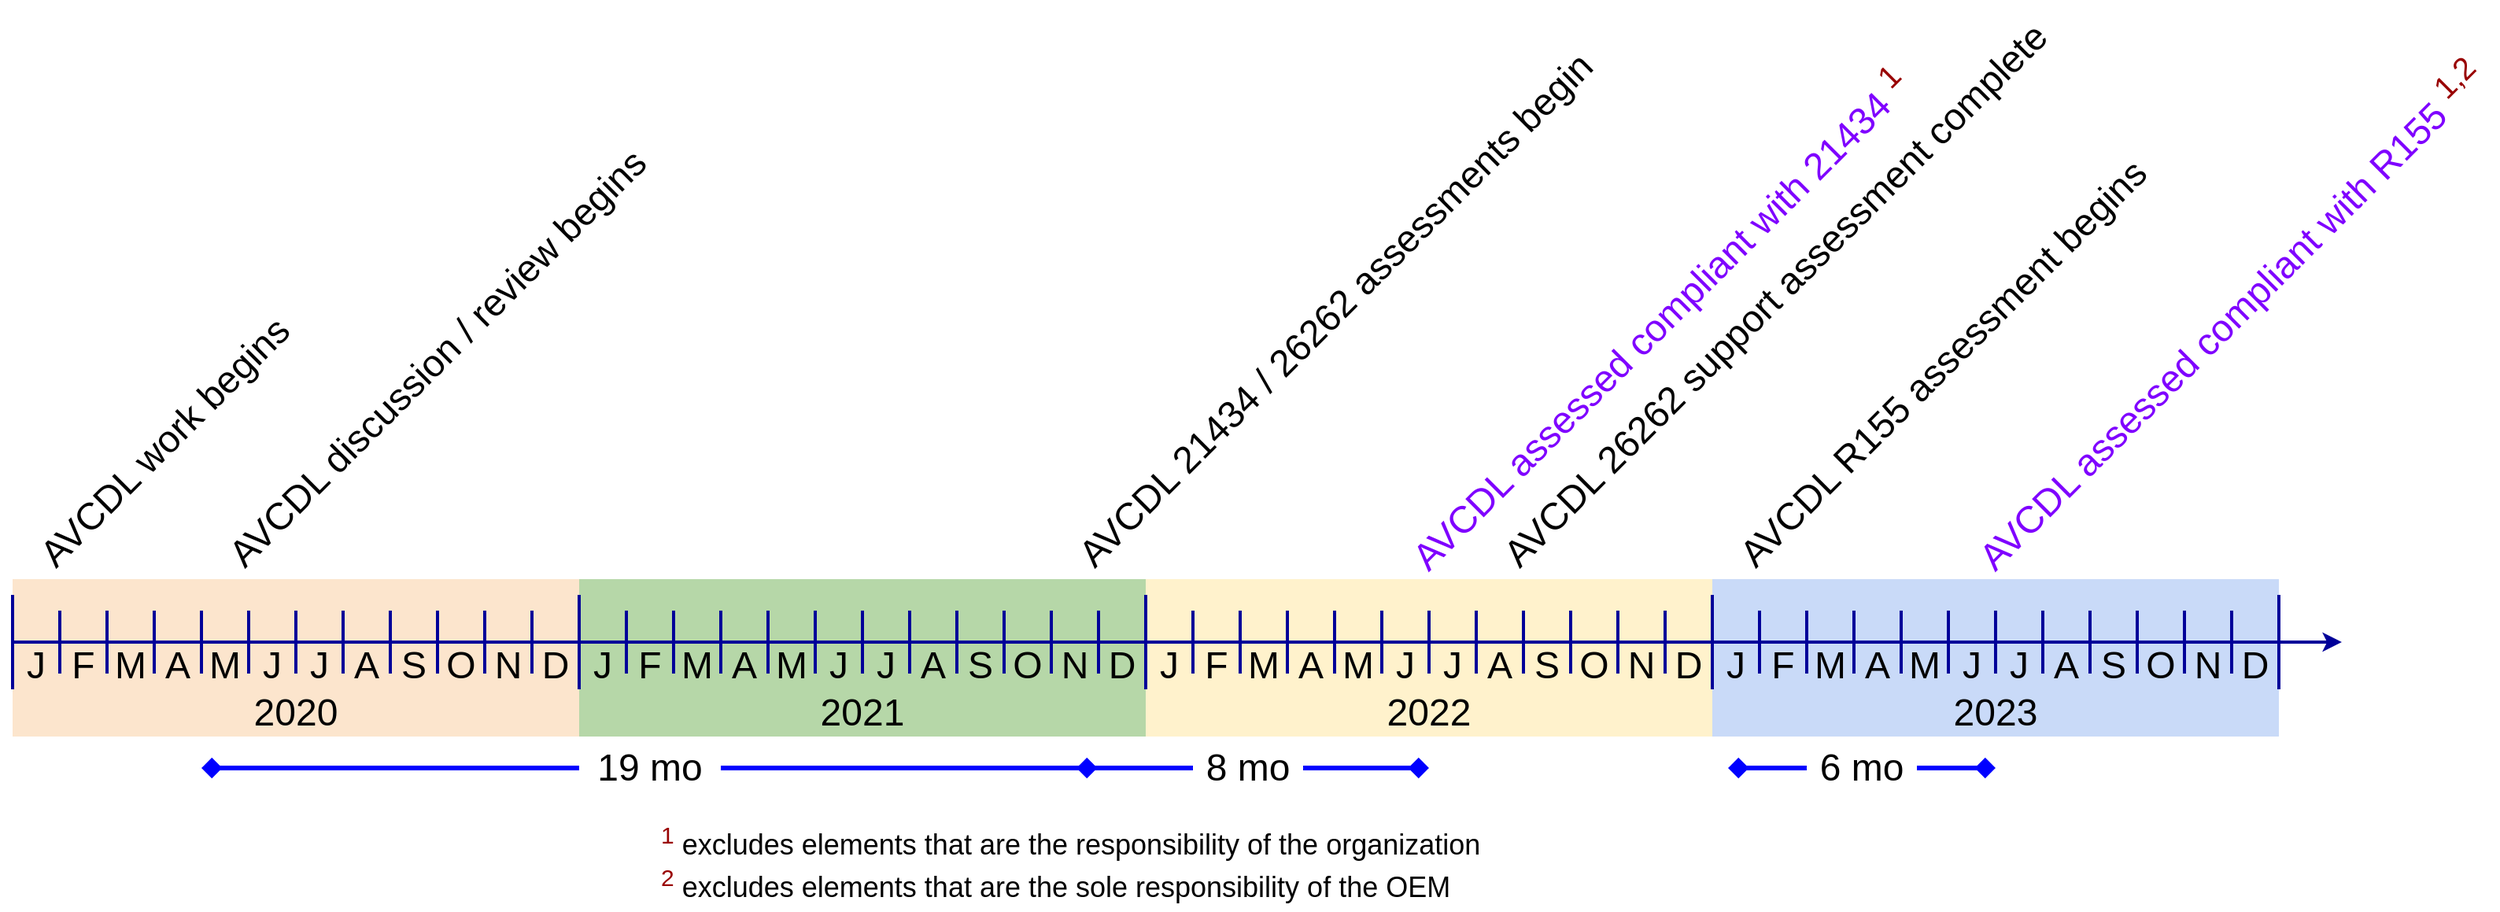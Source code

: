<mxfile version="21.2.8" type="device">
  <diagram name="Page-1" id="gusNZirbSwCRtQc3CByx">
    <mxGraphModel dx="1568" dy="981" grid="1" gridSize="10" guides="1" tooltips="1" connect="1" arrows="1" fold="1" page="0" pageScale="1" pageWidth="850" pageHeight="1100" math="0" shadow="0">
      <root>
        <mxCell id="0" />
        <mxCell id="aqVbvqTBp94p9ZoE7eEu-1" value="timeline" parent="0" />
        <mxCell id="aqVbvqTBp94p9ZoE7eEu-119" value="" style="rounded=0;whiteSpace=wrap;html=1;strokeColor=none;fillColor=#fce5cd;" parent="aqVbvqTBp94p9ZoE7eEu-1" vertex="1">
          <mxGeometry x="40" y="560" width="360" height="100" as="geometry" />
        </mxCell>
        <mxCell id="aqVbvqTBp94p9ZoE7eEu-120" value="" style="rounded=0;whiteSpace=wrap;html=1;strokeColor=none;fillColor=#b6d7a8;" parent="aqVbvqTBp94p9ZoE7eEu-1" vertex="1">
          <mxGeometry x="400" y="560" width="360" height="100" as="geometry" />
        </mxCell>
        <mxCell id="aqVbvqTBp94p9ZoE7eEu-121" value="" style="rounded=0;whiteSpace=wrap;html=1;strokeColor=none;fillColor=#C9DAF8;" parent="aqVbvqTBp94p9ZoE7eEu-1" vertex="1">
          <mxGeometry x="1120" y="560" width="360" height="100" as="geometry" />
        </mxCell>
        <mxCell id="aqVbvqTBp94p9ZoE7eEu-122" value="" style="rounded=0;whiteSpace=wrap;html=1;strokeColor=none;fillColor=#FFF2CC;" parent="aqVbvqTBp94p9ZoE7eEu-1" vertex="1">
          <mxGeometry x="760" y="560" width="360" height="100" as="geometry" />
        </mxCell>
        <mxCell id="aqVbvqTBp94p9ZoE7eEu-3" value="" style="endArrow=classic;html=1;rounded=0;strokeWidth=2;strokeColor=#000099;exitX=0;exitY=0;exitDx=0;exitDy=0;" parent="aqVbvqTBp94p9ZoE7eEu-1" source="aqVbvqTBp94p9ZoE7eEu-29" edge="1">
          <mxGeometry width="50" height="50" relative="1" as="geometry">
            <mxPoint y="600" as="sourcePoint" />
            <mxPoint x="1520" y="600" as="targetPoint" />
          </mxGeometry>
        </mxCell>
        <mxCell id="aqVbvqTBp94p9ZoE7eEu-4" value="" style="endArrow=none;html=1;rounded=0;strokeWidth=2;strokeColor=#000099;" parent="aqVbvqTBp94p9ZoE7eEu-1" edge="1">
          <mxGeometry width="50" height="50" relative="1" as="geometry">
            <mxPoint x="40" y="630" as="sourcePoint" />
            <mxPoint x="40" y="570" as="targetPoint" />
          </mxGeometry>
        </mxCell>
        <mxCell id="aqVbvqTBp94p9ZoE7eEu-5" value="" style="endArrow=none;html=1;rounded=0;strokeWidth=2;strokeColor=#000099;" parent="aqVbvqTBp94p9ZoE7eEu-1" edge="1">
          <mxGeometry width="50" height="50" relative="1" as="geometry">
            <mxPoint x="70" y="620" as="sourcePoint" />
            <mxPoint x="70" y="580" as="targetPoint" />
          </mxGeometry>
        </mxCell>
        <mxCell id="aqVbvqTBp94p9ZoE7eEu-8" value="" style="endArrow=none;html=1;rounded=0;strokeWidth=2;strokeColor=#000099;" parent="aqVbvqTBp94p9ZoE7eEu-1" edge="1">
          <mxGeometry width="50" height="50" relative="1" as="geometry">
            <mxPoint x="100" y="620" as="sourcePoint" />
            <mxPoint x="100" y="580" as="targetPoint" />
          </mxGeometry>
        </mxCell>
        <mxCell id="aqVbvqTBp94p9ZoE7eEu-9" value="" style="endArrow=none;html=1;rounded=0;strokeWidth=2;strokeColor=#000099;" parent="aqVbvqTBp94p9ZoE7eEu-1" edge="1">
          <mxGeometry width="50" height="50" relative="1" as="geometry">
            <mxPoint x="130" y="620" as="sourcePoint" />
            <mxPoint x="130" y="580" as="targetPoint" />
          </mxGeometry>
        </mxCell>
        <mxCell id="aqVbvqTBp94p9ZoE7eEu-10" value="" style="endArrow=none;html=1;rounded=0;strokeWidth=2;strokeColor=#000099;" parent="aqVbvqTBp94p9ZoE7eEu-1" edge="1">
          <mxGeometry width="50" height="50" relative="1" as="geometry">
            <mxPoint x="160" y="620" as="sourcePoint" />
            <mxPoint x="160" y="580" as="targetPoint" />
          </mxGeometry>
        </mxCell>
        <mxCell id="aqVbvqTBp94p9ZoE7eEu-19" value="" style="endArrow=none;html=1;rounded=0;strokeWidth=2;strokeColor=#000099;" parent="aqVbvqTBp94p9ZoE7eEu-1" edge="1">
          <mxGeometry width="50" height="50" relative="1" as="geometry">
            <mxPoint x="190" y="620" as="sourcePoint" />
            <mxPoint x="190" y="580" as="targetPoint" />
          </mxGeometry>
        </mxCell>
        <mxCell id="aqVbvqTBp94p9ZoE7eEu-20" value="" style="endArrow=none;html=1;rounded=0;strokeWidth=2;strokeColor=#000099;" parent="aqVbvqTBp94p9ZoE7eEu-1" edge="1">
          <mxGeometry width="50" height="50" relative="1" as="geometry">
            <mxPoint x="220" y="620" as="sourcePoint" />
            <mxPoint x="220" y="580" as="targetPoint" />
          </mxGeometry>
        </mxCell>
        <mxCell id="aqVbvqTBp94p9ZoE7eEu-21" value="" style="endArrow=none;html=1;rounded=0;strokeWidth=2;strokeColor=#000099;" parent="aqVbvqTBp94p9ZoE7eEu-1" edge="1">
          <mxGeometry width="50" height="50" relative="1" as="geometry">
            <mxPoint x="250" y="620" as="sourcePoint" />
            <mxPoint x="250" y="580" as="targetPoint" />
          </mxGeometry>
        </mxCell>
        <mxCell id="aqVbvqTBp94p9ZoE7eEu-22" value="" style="endArrow=none;html=1;rounded=0;strokeWidth=2;strokeColor=#000099;" parent="aqVbvqTBp94p9ZoE7eEu-1" edge="1">
          <mxGeometry width="50" height="50" relative="1" as="geometry">
            <mxPoint x="280" y="620" as="sourcePoint" />
            <mxPoint x="280" y="580" as="targetPoint" />
          </mxGeometry>
        </mxCell>
        <mxCell id="aqVbvqTBp94p9ZoE7eEu-23" value="" style="endArrow=none;html=1;rounded=0;strokeWidth=2;strokeColor=#000099;" parent="aqVbvqTBp94p9ZoE7eEu-1" edge="1">
          <mxGeometry width="50" height="50" relative="1" as="geometry">
            <mxPoint x="310" y="620" as="sourcePoint" />
            <mxPoint x="310" y="580" as="targetPoint" />
          </mxGeometry>
        </mxCell>
        <mxCell id="aqVbvqTBp94p9ZoE7eEu-24" value="" style="endArrow=none;html=1;rounded=0;strokeWidth=2;strokeColor=#000099;" parent="aqVbvqTBp94p9ZoE7eEu-1" edge="1">
          <mxGeometry width="50" height="50" relative="1" as="geometry">
            <mxPoint x="340" y="620" as="sourcePoint" />
            <mxPoint x="340" y="580" as="targetPoint" />
          </mxGeometry>
        </mxCell>
        <mxCell id="aqVbvqTBp94p9ZoE7eEu-25" value="" style="endArrow=none;html=1;rounded=0;strokeWidth=2;strokeColor=#000099;" parent="aqVbvqTBp94p9ZoE7eEu-1" edge="1">
          <mxGeometry width="50" height="50" relative="1" as="geometry">
            <mxPoint x="370" y="620" as="sourcePoint" />
            <mxPoint x="370" y="580" as="targetPoint" />
          </mxGeometry>
        </mxCell>
        <mxCell id="aqVbvqTBp94p9ZoE7eEu-29" value="&lt;font style=&quot;font-size: 24px;&quot;&gt;J&lt;/font&gt;" style="text;html=1;strokeColor=none;fillColor=none;align=center;verticalAlign=middle;whiteSpace=wrap;rounded=0;" parent="aqVbvqTBp94p9ZoE7eEu-1" vertex="1">
          <mxGeometry x="40" y="600" width="30" height="30" as="geometry" />
        </mxCell>
        <mxCell id="aqVbvqTBp94p9ZoE7eEu-30" value="&lt;font style=&quot;font-size: 24px;&quot;&gt;F&lt;/font&gt;" style="text;html=1;strokeColor=none;fillColor=none;align=center;verticalAlign=middle;whiteSpace=wrap;rounded=0;" parent="aqVbvqTBp94p9ZoE7eEu-1" vertex="1">
          <mxGeometry x="70" y="600" width="30" height="30" as="geometry" />
        </mxCell>
        <mxCell id="aqVbvqTBp94p9ZoE7eEu-31" value="&lt;font style=&quot;font-size: 24px;&quot;&gt;A&lt;/font&gt;" style="text;html=1;strokeColor=none;fillColor=none;align=center;verticalAlign=middle;whiteSpace=wrap;rounded=0;" parent="aqVbvqTBp94p9ZoE7eEu-1" vertex="1">
          <mxGeometry x="130" y="600" width="30" height="30" as="geometry" />
        </mxCell>
        <mxCell id="aqVbvqTBp94p9ZoE7eEu-32" value="&lt;font style=&quot;font-size: 24px;&quot;&gt;M&lt;/font&gt;" style="text;html=1;strokeColor=none;fillColor=none;align=center;verticalAlign=middle;whiteSpace=wrap;rounded=0;" parent="aqVbvqTBp94p9ZoE7eEu-1" vertex="1">
          <mxGeometry x="100" y="600" width="30" height="30" as="geometry" />
        </mxCell>
        <mxCell id="aqVbvqTBp94p9ZoE7eEu-33" value="&lt;font style=&quot;font-size: 24px;&quot;&gt;M&lt;/font&gt;" style="text;html=1;strokeColor=none;fillColor=none;align=center;verticalAlign=middle;whiteSpace=wrap;rounded=0;" parent="aqVbvqTBp94p9ZoE7eEu-1" vertex="1">
          <mxGeometry x="160" y="600" width="30" height="30" as="geometry" />
        </mxCell>
        <mxCell id="aqVbvqTBp94p9ZoE7eEu-34" value="&lt;font style=&quot;font-size: 24px;&quot;&gt;J&lt;/font&gt;" style="text;html=1;strokeColor=none;fillColor=none;align=center;verticalAlign=middle;whiteSpace=wrap;rounded=0;" parent="aqVbvqTBp94p9ZoE7eEu-1" vertex="1">
          <mxGeometry x="190" y="600" width="30" height="30" as="geometry" />
        </mxCell>
        <mxCell id="aqVbvqTBp94p9ZoE7eEu-35" value="&lt;font style=&quot;font-size: 24px;&quot;&gt;J&lt;/font&gt;" style="text;html=1;strokeColor=none;fillColor=none;align=center;verticalAlign=middle;whiteSpace=wrap;rounded=0;" parent="aqVbvqTBp94p9ZoE7eEu-1" vertex="1">
          <mxGeometry x="220" y="600" width="30" height="30" as="geometry" />
        </mxCell>
        <mxCell id="aqVbvqTBp94p9ZoE7eEu-36" value="&lt;font style=&quot;font-size: 24px;&quot;&gt;A&lt;/font&gt;" style="text;html=1;strokeColor=none;fillColor=none;align=center;verticalAlign=middle;whiteSpace=wrap;rounded=0;" parent="aqVbvqTBp94p9ZoE7eEu-1" vertex="1">
          <mxGeometry x="250" y="600" width="30" height="30" as="geometry" />
        </mxCell>
        <mxCell id="aqVbvqTBp94p9ZoE7eEu-37" value="&lt;font style=&quot;font-size: 24px;&quot;&gt;S&lt;/font&gt;" style="text;html=1;strokeColor=none;fillColor=none;align=center;verticalAlign=middle;whiteSpace=wrap;rounded=0;" parent="aqVbvqTBp94p9ZoE7eEu-1" vertex="1">
          <mxGeometry x="280" y="600" width="30" height="30" as="geometry" />
        </mxCell>
        <mxCell id="aqVbvqTBp94p9ZoE7eEu-38" value="&lt;font style=&quot;font-size: 24px;&quot;&gt;O&lt;/font&gt;" style="text;html=1;strokeColor=none;fillColor=none;align=center;verticalAlign=middle;whiteSpace=wrap;rounded=0;" parent="aqVbvqTBp94p9ZoE7eEu-1" vertex="1">
          <mxGeometry x="310" y="600" width="30" height="30" as="geometry" />
        </mxCell>
        <mxCell id="aqVbvqTBp94p9ZoE7eEu-39" value="&lt;font style=&quot;font-size: 24px;&quot;&gt;N&lt;/font&gt;" style="text;html=1;strokeColor=none;fillColor=none;align=center;verticalAlign=middle;whiteSpace=wrap;rounded=0;" parent="aqVbvqTBp94p9ZoE7eEu-1" vertex="1">
          <mxGeometry x="340" y="600" width="30" height="30" as="geometry" />
        </mxCell>
        <mxCell id="aqVbvqTBp94p9ZoE7eEu-40" value="&lt;font style=&quot;font-size: 24px;&quot;&gt;D&lt;/font&gt;" style="text;html=1;strokeColor=none;fillColor=none;align=center;verticalAlign=middle;whiteSpace=wrap;rounded=0;" parent="aqVbvqTBp94p9ZoE7eEu-1" vertex="1">
          <mxGeometry x="370" y="600" width="30" height="30" as="geometry" />
        </mxCell>
        <mxCell id="aqVbvqTBp94p9ZoE7eEu-41" value="" style="endArrow=none;html=1;rounded=0;strokeWidth=2;strokeColor=#000099;" parent="aqVbvqTBp94p9ZoE7eEu-1" edge="1">
          <mxGeometry width="50" height="50" relative="1" as="geometry">
            <mxPoint x="400" y="630" as="sourcePoint" />
            <mxPoint x="400" y="570" as="targetPoint" />
          </mxGeometry>
        </mxCell>
        <mxCell id="aqVbvqTBp94p9ZoE7eEu-42" value="" style="endArrow=none;html=1;rounded=0;strokeWidth=2;strokeColor=#000099;" parent="aqVbvqTBp94p9ZoE7eEu-1" edge="1">
          <mxGeometry width="50" height="50" relative="1" as="geometry">
            <mxPoint x="430" y="620" as="sourcePoint" />
            <mxPoint x="430" y="580" as="targetPoint" />
          </mxGeometry>
        </mxCell>
        <mxCell id="aqVbvqTBp94p9ZoE7eEu-43" value="" style="endArrow=none;html=1;rounded=0;strokeWidth=2;strokeColor=#000099;" parent="aqVbvqTBp94p9ZoE7eEu-1" edge="1">
          <mxGeometry width="50" height="50" relative="1" as="geometry">
            <mxPoint x="460" y="620" as="sourcePoint" />
            <mxPoint x="460" y="580" as="targetPoint" />
          </mxGeometry>
        </mxCell>
        <mxCell id="aqVbvqTBp94p9ZoE7eEu-44" value="" style="endArrow=none;html=1;rounded=0;strokeWidth=2;strokeColor=#000099;" parent="aqVbvqTBp94p9ZoE7eEu-1" edge="1">
          <mxGeometry width="50" height="50" relative="1" as="geometry">
            <mxPoint x="490" y="620" as="sourcePoint" />
            <mxPoint x="490" y="580" as="targetPoint" />
          </mxGeometry>
        </mxCell>
        <mxCell id="aqVbvqTBp94p9ZoE7eEu-45" value="" style="endArrow=none;html=1;rounded=0;strokeWidth=2;strokeColor=#000099;" parent="aqVbvqTBp94p9ZoE7eEu-1" edge="1">
          <mxGeometry width="50" height="50" relative="1" as="geometry">
            <mxPoint x="520" y="620" as="sourcePoint" />
            <mxPoint x="520" y="580" as="targetPoint" />
          </mxGeometry>
        </mxCell>
        <mxCell id="aqVbvqTBp94p9ZoE7eEu-46" value="" style="endArrow=none;html=1;rounded=0;strokeWidth=2;strokeColor=#000099;" parent="aqVbvqTBp94p9ZoE7eEu-1" edge="1">
          <mxGeometry width="50" height="50" relative="1" as="geometry">
            <mxPoint x="550" y="620" as="sourcePoint" />
            <mxPoint x="550" y="580" as="targetPoint" />
          </mxGeometry>
        </mxCell>
        <mxCell id="aqVbvqTBp94p9ZoE7eEu-47" value="" style="endArrow=none;html=1;rounded=0;strokeWidth=2;strokeColor=#000099;" parent="aqVbvqTBp94p9ZoE7eEu-1" edge="1">
          <mxGeometry width="50" height="50" relative="1" as="geometry">
            <mxPoint x="580" y="620" as="sourcePoint" />
            <mxPoint x="580" y="580" as="targetPoint" />
          </mxGeometry>
        </mxCell>
        <mxCell id="aqVbvqTBp94p9ZoE7eEu-48" value="" style="endArrow=none;html=1;rounded=0;strokeWidth=2;strokeColor=#000099;" parent="aqVbvqTBp94p9ZoE7eEu-1" edge="1">
          <mxGeometry width="50" height="50" relative="1" as="geometry">
            <mxPoint x="610" y="620" as="sourcePoint" />
            <mxPoint x="610" y="580" as="targetPoint" />
          </mxGeometry>
        </mxCell>
        <mxCell id="aqVbvqTBp94p9ZoE7eEu-49" value="" style="endArrow=none;html=1;rounded=0;strokeWidth=2;strokeColor=#000099;" parent="aqVbvqTBp94p9ZoE7eEu-1" edge="1">
          <mxGeometry width="50" height="50" relative="1" as="geometry">
            <mxPoint x="640" y="620" as="sourcePoint" />
            <mxPoint x="640" y="580" as="targetPoint" />
          </mxGeometry>
        </mxCell>
        <mxCell id="aqVbvqTBp94p9ZoE7eEu-50" value="" style="endArrow=none;html=1;rounded=0;strokeWidth=2;strokeColor=#000099;" parent="aqVbvqTBp94p9ZoE7eEu-1" edge="1">
          <mxGeometry width="50" height="50" relative="1" as="geometry">
            <mxPoint x="670" y="620" as="sourcePoint" />
            <mxPoint x="670" y="580" as="targetPoint" />
          </mxGeometry>
        </mxCell>
        <mxCell id="aqVbvqTBp94p9ZoE7eEu-51" value="" style="endArrow=none;html=1;rounded=0;strokeWidth=2;strokeColor=#000099;" parent="aqVbvqTBp94p9ZoE7eEu-1" edge="1">
          <mxGeometry width="50" height="50" relative="1" as="geometry">
            <mxPoint x="700" y="620" as="sourcePoint" />
            <mxPoint x="700" y="580" as="targetPoint" />
          </mxGeometry>
        </mxCell>
        <mxCell id="aqVbvqTBp94p9ZoE7eEu-52" value="" style="endArrow=none;html=1;rounded=0;strokeWidth=2;strokeColor=#000099;" parent="aqVbvqTBp94p9ZoE7eEu-1" edge="1">
          <mxGeometry width="50" height="50" relative="1" as="geometry">
            <mxPoint x="730" y="620" as="sourcePoint" />
            <mxPoint x="730" y="580" as="targetPoint" />
          </mxGeometry>
        </mxCell>
        <mxCell id="aqVbvqTBp94p9ZoE7eEu-53" value="&lt;font style=&quot;font-size: 24px;&quot;&gt;J&lt;/font&gt;" style="text;html=1;strokeColor=none;fillColor=none;align=center;verticalAlign=middle;whiteSpace=wrap;rounded=0;" parent="aqVbvqTBp94p9ZoE7eEu-1" vertex="1">
          <mxGeometry x="400" y="600" width="30" height="30" as="geometry" />
        </mxCell>
        <mxCell id="aqVbvqTBp94p9ZoE7eEu-54" value="&lt;font style=&quot;font-size: 24px;&quot;&gt;F&lt;/font&gt;" style="text;html=1;strokeColor=none;fillColor=none;align=center;verticalAlign=middle;whiteSpace=wrap;rounded=0;" parent="aqVbvqTBp94p9ZoE7eEu-1" vertex="1">
          <mxGeometry x="430" y="600" width="30" height="30" as="geometry" />
        </mxCell>
        <mxCell id="aqVbvqTBp94p9ZoE7eEu-55" value="&lt;font style=&quot;font-size: 24px;&quot;&gt;A&lt;/font&gt;" style="text;html=1;strokeColor=none;fillColor=none;align=center;verticalAlign=middle;whiteSpace=wrap;rounded=0;" parent="aqVbvqTBp94p9ZoE7eEu-1" vertex="1">
          <mxGeometry x="490" y="600" width="30" height="30" as="geometry" />
        </mxCell>
        <mxCell id="aqVbvqTBp94p9ZoE7eEu-56" value="&lt;font style=&quot;font-size: 24px;&quot;&gt;M&lt;/font&gt;" style="text;html=1;strokeColor=none;fillColor=none;align=center;verticalAlign=middle;whiteSpace=wrap;rounded=0;" parent="aqVbvqTBp94p9ZoE7eEu-1" vertex="1">
          <mxGeometry x="460" y="600" width="30" height="30" as="geometry" />
        </mxCell>
        <mxCell id="aqVbvqTBp94p9ZoE7eEu-57" value="&lt;font style=&quot;font-size: 24px;&quot;&gt;M&lt;/font&gt;" style="text;html=1;strokeColor=none;fillColor=none;align=center;verticalAlign=middle;whiteSpace=wrap;rounded=0;" parent="aqVbvqTBp94p9ZoE7eEu-1" vertex="1">
          <mxGeometry x="520" y="600" width="30" height="30" as="geometry" />
        </mxCell>
        <mxCell id="aqVbvqTBp94p9ZoE7eEu-58" value="&lt;font style=&quot;font-size: 24px;&quot;&gt;J&lt;/font&gt;" style="text;html=1;strokeColor=none;fillColor=none;align=center;verticalAlign=middle;whiteSpace=wrap;rounded=0;" parent="aqVbvqTBp94p9ZoE7eEu-1" vertex="1">
          <mxGeometry x="550" y="600" width="30" height="30" as="geometry" />
        </mxCell>
        <mxCell id="aqVbvqTBp94p9ZoE7eEu-59" value="&lt;font style=&quot;font-size: 24px;&quot;&gt;J&lt;/font&gt;" style="text;html=1;strokeColor=none;fillColor=none;align=center;verticalAlign=middle;whiteSpace=wrap;rounded=0;" parent="aqVbvqTBp94p9ZoE7eEu-1" vertex="1">
          <mxGeometry x="580" y="600" width="30" height="30" as="geometry" />
        </mxCell>
        <mxCell id="aqVbvqTBp94p9ZoE7eEu-60" value="&lt;font style=&quot;font-size: 24px;&quot;&gt;A&lt;/font&gt;" style="text;html=1;strokeColor=none;fillColor=none;align=center;verticalAlign=middle;whiteSpace=wrap;rounded=0;" parent="aqVbvqTBp94p9ZoE7eEu-1" vertex="1">
          <mxGeometry x="610" y="600" width="30" height="30" as="geometry" />
        </mxCell>
        <mxCell id="aqVbvqTBp94p9ZoE7eEu-61" value="&lt;font style=&quot;font-size: 24px;&quot;&gt;S&lt;/font&gt;" style="text;html=1;strokeColor=none;fillColor=none;align=center;verticalAlign=middle;whiteSpace=wrap;rounded=0;" parent="aqVbvqTBp94p9ZoE7eEu-1" vertex="1">
          <mxGeometry x="640" y="600" width="30" height="30" as="geometry" />
        </mxCell>
        <mxCell id="aqVbvqTBp94p9ZoE7eEu-62" value="&lt;font style=&quot;font-size: 24px;&quot;&gt;O&lt;/font&gt;" style="text;html=1;strokeColor=none;fillColor=none;align=center;verticalAlign=middle;whiteSpace=wrap;rounded=0;" parent="aqVbvqTBp94p9ZoE7eEu-1" vertex="1">
          <mxGeometry x="670" y="600" width="30" height="30" as="geometry" />
        </mxCell>
        <mxCell id="aqVbvqTBp94p9ZoE7eEu-63" value="&lt;font style=&quot;font-size: 24px;&quot;&gt;N&lt;/font&gt;" style="text;html=1;strokeColor=none;fillColor=none;align=center;verticalAlign=middle;whiteSpace=wrap;rounded=0;" parent="aqVbvqTBp94p9ZoE7eEu-1" vertex="1">
          <mxGeometry x="700" y="600" width="30" height="30" as="geometry" />
        </mxCell>
        <mxCell id="aqVbvqTBp94p9ZoE7eEu-64" value="&lt;font style=&quot;font-size: 24px;&quot;&gt;D&lt;/font&gt;" style="text;html=1;strokeColor=none;fillColor=none;align=center;verticalAlign=middle;whiteSpace=wrap;rounded=0;" parent="aqVbvqTBp94p9ZoE7eEu-1" vertex="1">
          <mxGeometry x="730" y="600" width="30" height="30" as="geometry" />
        </mxCell>
        <mxCell id="aqVbvqTBp94p9ZoE7eEu-65" value="" style="endArrow=none;html=1;rounded=0;strokeWidth=2;strokeColor=#000099;" parent="aqVbvqTBp94p9ZoE7eEu-1" edge="1">
          <mxGeometry width="50" height="50" relative="1" as="geometry">
            <mxPoint x="760" y="630" as="sourcePoint" />
            <mxPoint x="760" y="570" as="targetPoint" />
          </mxGeometry>
        </mxCell>
        <mxCell id="aqVbvqTBp94p9ZoE7eEu-66" value="" style="endArrow=none;html=1;rounded=0;strokeWidth=2;strokeColor=#000099;" parent="aqVbvqTBp94p9ZoE7eEu-1" edge="1">
          <mxGeometry width="50" height="50" relative="1" as="geometry">
            <mxPoint x="790" y="620" as="sourcePoint" />
            <mxPoint x="790" y="580" as="targetPoint" />
          </mxGeometry>
        </mxCell>
        <mxCell id="aqVbvqTBp94p9ZoE7eEu-67" value="" style="endArrow=none;html=1;rounded=0;strokeWidth=2;strokeColor=#000099;" parent="aqVbvqTBp94p9ZoE7eEu-1" edge="1">
          <mxGeometry width="50" height="50" relative="1" as="geometry">
            <mxPoint x="820" y="620" as="sourcePoint" />
            <mxPoint x="820" y="580" as="targetPoint" />
          </mxGeometry>
        </mxCell>
        <mxCell id="aqVbvqTBp94p9ZoE7eEu-68" value="" style="endArrow=none;html=1;rounded=0;strokeWidth=2;strokeColor=#000099;" parent="aqVbvqTBp94p9ZoE7eEu-1" edge="1">
          <mxGeometry width="50" height="50" relative="1" as="geometry">
            <mxPoint x="850" y="620" as="sourcePoint" />
            <mxPoint x="850" y="580" as="targetPoint" />
          </mxGeometry>
        </mxCell>
        <mxCell id="aqVbvqTBp94p9ZoE7eEu-69" value="" style="endArrow=none;html=1;rounded=0;strokeWidth=2;strokeColor=#000099;" parent="aqVbvqTBp94p9ZoE7eEu-1" edge="1">
          <mxGeometry width="50" height="50" relative="1" as="geometry">
            <mxPoint x="880" y="620" as="sourcePoint" />
            <mxPoint x="880" y="580" as="targetPoint" />
          </mxGeometry>
        </mxCell>
        <mxCell id="aqVbvqTBp94p9ZoE7eEu-70" value="" style="endArrow=none;html=1;rounded=0;strokeWidth=2;strokeColor=#000099;" parent="aqVbvqTBp94p9ZoE7eEu-1" edge="1">
          <mxGeometry width="50" height="50" relative="1" as="geometry">
            <mxPoint x="910" y="620" as="sourcePoint" />
            <mxPoint x="910" y="580" as="targetPoint" />
          </mxGeometry>
        </mxCell>
        <mxCell id="aqVbvqTBp94p9ZoE7eEu-71" value="" style="endArrow=none;html=1;rounded=0;strokeWidth=2;strokeColor=#000099;" parent="aqVbvqTBp94p9ZoE7eEu-1" edge="1">
          <mxGeometry width="50" height="50" relative="1" as="geometry">
            <mxPoint x="940" y="620" as="sourcePoint" />
            <mxPoint x="940" y="580" as="targetPoint" />
          </mxGeometry>
        </mxCell>
        <mxCell id="aqVbvqTBp94p9ZoE7eEu-72" value="" style="endArrow=none;html=1;rounded=0;strokeWidth=2;strokeColor=#000099;" parent="aqVbvqTBp94p9ZoE7eEu-1" edge="1">
          <mxGeometry width="50" height="50" relative="1" as="geometry">
            <mxPoint x="970" y="620" as="sourcePoint" />
            <mxPoint x="970" y="580" as="targetPoint" />
          </mxGeometry>
        </mxCell>
        <mxCell id="aqVbvqTBp94p9ZoE7eEu-73" value="" style="endArrow=none;html=1;rounded=0;strokeWidth=2;strokeColor=#000099;" parent="aqVbvqTBp94p9ZoE7eEu-1" edge="1">
          <mxGeometry width="50" height="50" relative="1" as="geometry">
            <mxPoint x="1000" y="620" as="sourcePoint" />
            <mxPoint x="1000" y="580" as="targetPoint" />
          </mxGeometry>
        </mxCell>
        <mxCell id="aqVbvqTBp94p9ZoE7eEu-74" value="" style="endArrow=none;html=1;rounded=0;strokeWidth=2;strokeColor=#000099;" parent="aqVbvqTBp94p9ZoE7eEu-1" edge="1">
          <mxGeometry width="50" height="50" relative="1" as="geometry">
            <mxPoint x="1030" y="620" as="sourcePoint" />
            <mxPoint x="1030" y="580" as="targetPoint" />
          </mxGeometry>
        </mxCell>
        <mxCell id="aqVbvqTBp94p9ZoE7eEu-75" value="" style="endArrow=none;html=1;rounded=0;strokeWidth=2;strokeColor=#000099;" parent="aqVbvqTBp94p9ZoE7eEu-1" edge="1">
          <mxGeometry width="50" height="50" relative="1" as="geometry">
            <mxPoint x="1060" y="620" as="sourcePoint" />
            <mxPoint x="1060" y="580" as="targetPoint" />
          </mxGeometry>
        </mxCell>
        <mxCell id="aqVbvqTBp94p9ZoE7eEu-76" value="" style="endArrow=none;html=1;rounded=0;strokeWidth=2;strokeColor=#000099;" parent="aqVbvqTBp94p9ZoE7eEu-1" edge="1">
          <mxGeometry width="50" height="50" relative="1" as="geometry">
            <mxPoint x="1090" y="620" as="sourcePoint" />
            <mxPoint x="1090" y="580" as="targetPoint" />
          </mxGeometry>
        </mxCell>
        <mxCell id="aqVbvqTBp94p9ZoE7eEu-77" value="&lt;font style=&quot;font-size: 24px;&quot;&gt;J&lt;/font&gt;" style="text;html=1;strokeColor=none;fillColor=none;align=center;verticalAlign=middle;whiteSpace=wrap;rounded=0;" parent="aqVbvqTBp94p9ZoE7eEu-1" vertex="1">
          <mxGeometry x="760" y="600" width="30" height="30" as="geometry" />
        </mxCell>
        <mxCell id="aqVbvqTBp94p9ZoE7eEu-78" value="&lt;font style=&quot;font-size: 24px;&quot;&gt;F&lt;/font&gt;" style="text;html=1;strokeColor=none;fillColor=none;align=center;verticalAlign=middle;whiteSpace=wrap;rounded=0;" parent="aqVbvqTBp94p9ZoE7eEu-1" vertex="1">
          <mxGeometry x="790" y="600" width="30" height="30" as="geometry" />
        </mxCell>
        <mxCell id="aqVbvqTBp94p9ZoE7eEu-79" value="&lt;font style=&quot;font-size: 24px;&quot;&gt;A&lt;/font&gt;" style="text;html=1;strokeColor=none;fillColor=none;align=center;verticalAlign=middle;whiteSpace=wrap;rounded=0;" parent="aqVbvqTBp94p9ZoE7eEu-1" vertex="1">
          <mxGeometry x="850" y="600" width="30" height="30" as="geometry" />
        </mxCell>
        <mxCell id="aqVbvqTBp94p9ZoE7eEu-80" value="&lt;font style=&quot;font-size: 24px;&quot;&gt;M&lt;/font&gt;" style="text;html=1;strokeColor=none;fillColor=none;align=center;verticalAlign=middle;whiteSpace=wrap;rounded=0;" parent="aqVbvqTBp94p9ZoE7eEu-1" vertex="1">
          <mxGeometry x="820" y="600" width="30" height="30" as="geometry" />
        </mxCell>
        <mxCell id="aqVbvqTBp94p9ZoE7eEu-81" value="&lt;font style=&quot;font-size: 24px;&quot;&gt;M&lt;/font&gt;" style="text;html=1;strokeColor=none;fillColor=none;align=center;verticalAlign=middle;whiteSpace=wrap;rounded=0;" parent="aqVbvqTBp94p9ZoE7eEu-1" vertex="1">
          <mxGeometry x="880" y="600" width="30" height="30" as="geometry" />
        </mxCell>
        <mxCell id="aqVbvqTBp94p9ZoE7eEu-82" value="&lt;font style=&quot;font-size: 24px;&quot;&gt;J&lt;/font&gt;" style="text;html=1;strokeColor=none;fillColor=none;align=center;verticalAlign=middle;whiteSpace=wrap;rounded=0;" parent="aqVbvqTBp94p9ZoE7eEu-1" vertex="1">
          <mxGeometry x="910" y="600" width="30" height="30" as="geometry" />
        </mxCell>
        <mxCell id="aqVbvqTBp94p9ZoE7eEu-83" value="&lt;font style=&quot;font-size: 24px;&quot;&gt;J&lt;/font&gt;" style="text;html=1;strokeColor=none;fillColor=none;align=center;verticalAlign=middle;whiteSpace=wrap;rounded=0;" parent="aqVbvqTBp94p9ZoE7eEu-1" vertex="1">
          <mxGeometry x="940" y="600" width="30" height="30" as="geometry" />
        </mxCell>
        <mxCell id="aqVbvqTBp94p9ZoE7eEu-84" value="&lt;font style=&quot;font-size: 24px;&quot;&gt;A&lt;/font&gt;" style="text;html=1;strokeColor=none;fillColor=none;align=center;verticalAlign=middle;whiteSpace=wrap;rounded=0;" parent="aqVbvqTBp94p9ZoE7eEu-1" vertex="1">
          <mxGeometry x="970" y="600" width="30" height="30" as="geometry" />
        </mxCell>
        <mxCell id="aqVbvqTBp94p9ZoE7eEu-85" value="&lt;font style=&quot;font-size: 24px;&quot;&gt;S&lt;/font&gt;" style="text;html=1;strokeColor=none;fillColor=none;align=center;verticalAlign=middle;whiteSpace=wrap;rounded=0;" parent="aqVbvqTBp94p9ZoE7eEu-1" vertex="1">
          <mxGeometry x="1000" y="600" width="30" height="30" as="geometry" />
        </mxCell>
        <mxCell id="aqVbvqTBp94p9ZoE7eEu-86" value="&lt;font style=&quot;font-size: 24px;&quot;&gt;O&lt;/font&gt;" style="text;html=1;strokeColor=none;fillColor=none;align=center;verticalAlign=middle;whiteSpace=wrap;rounded=0;" parent="aqVbvqTBp94p9ZoE7eEu-1" vertex="1">
          <mxGeometry x="1030" y="600" width="30" height="30" as="geometry" />
        </mxCell>
        <mxCell id="aqVbvqTBp94p9ZoE7eEu-87" value="&lt;font style=&quot;font-size: 24px;&quot;&gt;N&lt;/font&gt;" style="text;html=1;strokeColor=none;fillColor=none;align=center;verticalAlign=middle;whiteSpace=wrap;rounded=0;" parent="aqVbvqTBp94p9ZoE7eEu-1" vertex="1">
          <mxGeometry x="1060" y="600" width="30" height="30" as="geometry" />
        </mxCell>
        <mxCell id="aqVbvqTBp94p9ZoE7eEu-88" value="&lt;font style=&quot;font-size: 24px;&quot;&gt;D&lt;/font&gt;" style="text;html=1;strokeColor=none;fillColor=none;align=center;verticalAlign=middle;whiteSpace=wrap;rounded=0;" parent="aqVbvqTBp94p9ZoE7eEu-1" vertex="1">
          <mxGeometry x="1090" y="600" width="30" height="30" as="geometry" />
        </mxCell>
        <mxCell id="aqVbvqTBp94p9ZoE7eEu-89" value="" style="endArrow=none;html=1;rounded=0;strokeWidth=2;strokeColor=#000099;" parent="aqVbvqTBp94p9ZoE7eEu-1" edge="1">
          <mxGeometry width="50" height="50" relative="1" as="geometry">
            <mxPoint x="1120" y="630" as="sourcePoint" />
            <mxPoint x="1120" y="570" as="targetPoint" />
          </mxGeometry>
        </mxCell>
        <mxCell id="aqVbvqTBp94p9ZoE7eEu-90" value="" style="endArrow=none;html=1;rounded=0;strokeWidth=2;strokeColor=#000099;" parent="aqVbvqTBp94p9ZoE7eEu-1" edge="1">
          <mxGeometry width="50" height="50" relative="1" as="geometry">
            <mxPoint x="1150" y="620" as="sourcePoint" />
            <mxPoint x="1150" y="580" as="targetPoint" />
          </mxGeometry>
        </mxCell>
        <mxCell id="aqVbvqTBp94p9ZoE7eEu-91" value="" style="endArrow=none;html=1;rounded=0;strokeWidth=2;strokeColor=#000099;" parent="aqVbvqTBp94p9ZoE7eEu-1" edge="1">
          <mxGeometry width="50" height="50" relative="1" as="geometry">
            <mxPoint x="1180" y="620" as="sourcePoint" />
            <mxPoint x="1180" y="580" as="targetPoint" />
          </mxGeometry>
        </mxCell>
        <mxCell id="aqVbvqTBp94p9ZoE7eEu-92" value="" style="endArrow=none;html=1;rounded=0;strokeWidth=2;strokeColor=#000099;" parent="aqVbvqTBp94p9ZoE7eEu-1" edge="1">
          <mxGeometry width="50" height="50" relative="1" as="geometry">
            <mxPoint x="1210" y="620" as="sourcePoint" />
            <mxPoint x="1210" y="580" as="targetPoint" />
          </mxGeometry>
        </mxCell>
        <mxCell id="aqVbvqTBp94p9ZoE7eEu-93" value="" style="endArrow=none;html=1;rounded=0;strokeWidth=2;strokeColor=#000099;" parent="aqVbvqTBp94p9ZoE7eEu-1" edge="1">
          <mxGeometry width="50" height="50" relative="1" as="geometry">
            <mxPoint x="1240" y="620" as="sourcePoint" />
            <mxPoint x="1240" y="580" as="targetPoint" />
          </mxGeometry>
        </mxCell>
        <mxCell id="aqVbvqTBp94p9ZoE7eEu-94" value="" style="endArrow=none;html=1;rounded=0;strokeWidth=2;strokeColor=#000099;" parent="aqVbvqTBp94p9ZoE7eEu-1" edge="1">
          <mxGeometry width="50" height="50" relative="1" as="geometry">
            <mxPoint x="1270" y="620" as="sourcePoint" />
            <mxPoint x="1270" y="580" as="targetPoint" />
          </mxGeometry>
        </mxCell>
        <mxCell id="aqVbvqTBp94p9ZoE7eEu-95" value="" style="endArrow=none;html=1;rounded=0;strokeWidth=2;strokeColor=#000099;" parent="aqVbvqTBp94p9ZoE7eEu-1" edge="1">
          <mxGeometry width="50" height="50" relative="1" as="geometry">
            <mxPoint x="1300" y="620" as="sourcePoint" />
            <mxPoint x="1300" y="580" as="targetPoint" />
          </mxGeometry>
        </mxCell>
        <mxCell id="aqVbvqTBp94p9ZoE7eEu-96" value="" style="endArrow=none;html=1;rounded=0;strokeWidth=2;strokeColor=#000099;" parent="aqVbvqTBp94p9ZoE7eEu-1" edge="1">
          <mxGeometry width="50" height="50" relative="1" as="geometry">
            <mxPoint x="1330" y="620" as="sourcePoint" />
            <mxPoint x="1330" y="580" as="targetPoint" />
          </mxGeometry>
        </mxCell>
        <mxCell id="aqVbvqTBp94p9ZoE7eEu-97" value="" style="endArrow=none;html=1;rounded=0;strokeWidth=2;strokeColor=#000099;" parent="aqVbvqTBp94p9ZoE7eEu-1" edge="1">
          <mxGeometry width="50" height="50" relative="1" as="geometry">
            <mxPoint x="1360" y="620" as="sourcePoint" />
            <mxPoint x="1360" y="580" as="targetPoint" />
          </mxGeometry>
        </mxCell>
        <mxCell id="aqVbvqTBp94p9ZoE7eEu-98" value="" style="endArrow=none;html=1;rounded=0;strokeWidth=2;strokeColor=#000099;" parent="aqVbvqTBp94p9ZoE7eEu-1" edge="1">
          <mxGeometry width="50" height="50" relative="1" as="geometry">
            <mxPoint x="1390" y="620" as="sourcePoint" />
            <mxPoint x="1390" y="580" as="targetPoint" />
          </mxGeometry>
        </mxCell>
        <mxCell id="aqVbvqTBp94p9ZoE7eEu-99" value="" style="endArrow=none;html=1;rounded=0;strokeWidth=2;strokeColor=#000099;" parent="aqVbvqTBp94p9ZoE7eEu-1" edge="1">
          <mxGeometry width="50" height="50" relative="1" as="geometry">
            <mxPoint x="1420" y="620" as="sourcePoint" />
            <mxPoint x="1420" y="580" as="targetPoint" />
          </mxGeometry>
        </mxCell>
        <mxCell id="aqVbvqTBp94p9ZoE7eEu-100" value="" style="endArrow=none;html=1;rounded=0;strokeWidth=2;strokeColor=#000099;" parent="aqVbvqTBp94p9ZoE7eEu-1" edge="1">
          <mxGeometry width="50" height="50" relative="1" as="geometry">
            <mxPoint x="1450" y="620" as="sourcePoint" />
            <mxPoint x="1450" y="580" as="targetPoint" />
          </mxGeometry>
        </mxCell>
        <mxCell id="aqVbvqTBp94p9ZoE7eEu-101" value="&lt;font style=&quot;font-size: 24px;&quot;&gt;J&lt;/font&gt;" style="text;html=1;strokeColor=none;fillColor=none;align=center;verticalAlign=middle;whiteSpace=wrap;rounded=0;" parent="aqVbvqTBp94p9ZoE7eEu-1" vertex="1">
          <mxGeometry x="1120" y="600" width="30" height="30" as="geometry" />
        </mxCell>
        <mxCell id="aqVbvqTBp94p9ZoE7eEu-102" value="&lt;font style=&quot;font-size: 24px;&quot;&gt;F&lt;/font&gt;" style="text;html=1;strokeColor=none;fillColor=none;align=center;verticalAlign=middle;whiteSpace=wrap;rounded=0;" parent="aqVbvqTBp94p9ZoE7eEu-1" vertex="1">
          <mxGeometry x="1150" y="600" width="30" height="30" as="geometry" />
        </mxCell>
        <mxCell id="aqVbvqTBp94p9ZoE7eEu-103" value="&lt;font style=&quot;font-size: 24px;&quot;&gt;A&lt;/font&gt;" style="text;html=1;strokeColor=none;fillColor=none;align=center;verticalAlign=middle;whiteSpace=wrap;rounded=0;" parent="aqVbvqTBp94p9ZoE7eEu-1" vertex="1">
          <mxGeometry x="1210" y="600" width="30" height="30" as="geometry" />
        </mxCell>
        <mxCell id="aqVbvqTBp94p9ZoE7eEu-104" value="&lt;font style=&quot;font-size: 24px;&quot;&gt;M&lt;/font&gt;" style="text;html=1;strokeColor=none;fillColor=none;align=center;verticalAlign=middle;whiteSpace=wrap;rounded=0;" parent="aqVbvqTBp94p9ZoE7eEu-1" vertex="1">
          <mxGeometry x="1180" y="600" width="30" height="30" as="geometry" />
        </mxCell>
        <mxCell id="aqVbvqTBp94p9ZoE7eEu-105" value="&lt;font style=&quot;font-size: 24px;&quot;&gt;M&lt;/font&gt;" style="text;html=1;strokeColor=none;fillColor=none;align=center;verticalAlign=middle;whiteSpace=wrap;rounded=0;" parent="aqVbvqTBp94p9ZoE7eEu-1" vertex="1">
          <mxGeometry x="1240" y="600" width="30" height="30" as="geometry" />
        </mxCell>
        <mxCell id="aqVbvqTBp94p9ZoE7eEu-106" value="&lt;font style=&quot;font-size: 24px;&quot;&gt;J&lt;/font&gt;" style="text;html=1;strokeColor=none;fillColor=none;align=center;verticalAlign=middle;whiteSpace=wrap;rounded=0;" parent="aqVbvqTBp94p9ZoE7eEu-1" vertex="1">
          <mxGeometry x="1270" y="600" width="30" height="30" as="geometry" />
        </mxCell>
        <mxCell id="aqVbvqTBp94p9ZoE7eEu-107" value="&lt;font style=&quot;font-size: 24px;&quot;&gt;J&lt;/font&gt;" style="text;html=1;strokeColor=none;fillColor=none;align=center;verticalAlign=middle;whiteSpace=wrap;rounded=0;" parent="aqVbvqTBp94p9ZoE7eEu-1" vertex="1">
          <mxGeometry x="1300" y="600" width="30" height="30" as="geometry" />
        </mxCell>
        <mxCell id="aqVbvqTBp94p9ZoE7eEu-108" value="&lt;font style=&quot;font-size: 24px;&quot;&gt;A&lt;/font&gt;" style="text;html=1;strokeColor=none;fillColor=none;align=center;verticalAlign=middle;whiteSpace=wrap;rounded=0;" parent="aqVbvqTBp94p9ZoE7eEu-1" vertex="1">
          <mxGeometry x="1330" y="600" width="30" height="30" as="geometry" />
        </mxCell>
        <mxCell id="aqVbvqTBp94p9ZoE7eEu-109" value="&lt;font style=&quot;font-size: 24px;&quot;&gt;S&lt;/font&gt;" style="text;html=1;strokeColor=none;fillColor=none;align=center;verticalAlign=middle;whiteSpace=wrap;rounded=0;" parent="aqVbvqTBp94p9ZoE7eEu-1" vertex="1">
          <mxGeometry x="1360" y="600" width="30" height="30" as="geometry" />
        </mxCell>
        <mxCell id="aqVbvqTBp94p9ZoE7eEu-110" value="&lt;font style=&quot;font-size: 24px;&quot;&gt;O&lt;/font&gt;" style="text;html=1;strokeColor=none;fillColor=none;align=center;verticalAlign=middle;whiteSpace=wrap;rounded=0;" parent="aqVbvqTBp94p9ZoE7eEu-1" vertex="1">
          <mxGeometry x="1390" y="600" width="30" height="30" as="geometry" />
        </mxCell>
        <mxCell id="aqVbvqTBp94p9ZoE7eEu-111" value="&lt;font style=&quot;font-size: 24px;&quot;&gt;N&lt;/font&gt;" style="text;html=1;strokeColor=none;fillColor=none;align=center;verticalAlign=middle;whiteSpace=wrap;rounded=0;" parent="aqVbvqTBp94p9ZoE7eEu-1" vertex="1">
          <mxGeometry x="1420" y="600" width="30" height="30" as="geometry" />
        </mxCell>
        <mxCell id="aqVbvqTBp94p9ZoE7eEu-112" value="&lt;font style=&quot;font-size: 24px;&quot;&gt;D&lt;/font&gt;" style="text;html=1;strokeColor=none;fillColor=none;align=center;verticalAlign=middle;whiteSpace=wrap;rounded=0;" parent="aqVbvqTBp94p9ZoE7eEu-1" vertex="1">
          <mxGeometry x="1450" y="600" width="30" height="30" as="geometry" />
        </mxCell>
        <mxCell id="aqVbvqTBp94p9ZoE7eEu-113" value="" style="endArrow=none;html=1;rounded=0;strokeWidth=2;strokeColor=#000099;" parent="aqVbvqTBp94p9ZoE7eEu-1" edge="1">
          <mxGeometry width="50" height="50" relative="1" as="geometry">
            <mxPoint x="1480" y="630" as="sourcePoint" />
            <mxPoint x="1480" y="570" as="targetPoint" />
          </mxGeometry>
        </mxCell>
        <mxCell id="aqVbvqTBp94p9ZoE7eEu-114" value="" style="endArrow=diamond;html=1;rounded=0;startArrow=none;startFill=0;endFill=1;strokeWidth=3;strokeColor=#0000FF;" parent="aqVbvqTBp94p9ZoE7eEu-1" edge="1" source="aqVbvqTBp94p9ZoE7eEu-127">
          <mxGeometry width="50" height="50" relative="1" as="geometry">
            <mxPoint x="940" y="680" as="sourcePoint" />
            <mxPoint x="716" y="680" as="targetPoint" />
          </mxGeometry>
        </mxCell>
        <mxCell id="aqVbvqTBp94p9ZoE7eEu-115" value="&lt;font style=&quot;font-size: 24px;&quot;&gt;2020&lt;/font&gt;" style="text;html=1;strokeColor=none;fillColor=none;align=center;verticalAlign=middle;whiteSpace=wrap;rounded=0;" parent="aqVbvqTBp94p9ZoE7eEu-1" vertex="1">
          <mxGeometry x="40" y="630" width="360" height="30" as="geometry" />
        </mxCell>
        <mxCell id="aqVbvqTBp94p9ZoE7eEu-116" value="&lt;font style=&quot;font-size: 24px;&quot;&gt;2021&lt;/font&gt;" style="text;html=1;strokeColor=none;fillColor=none;align=center;verticalAlign=middle;whiteSpace=wrap;rounded=0;" parent="aqVbvqTBp94p9ZoE7eEu-1" vertex="1">
          <mxGeometry x="400" y="630" width="360" height="30" as="geometry" />
        </mxCell>
        <mxCell id="aqVbvqTBp94p9ZoE7eEu-117" value="&lt;font style=&quot;font-size: 24px;&quot;&gt;2023&lt;/font&gt;" style="text;html=1;strokeColor=none;fillColor=none;align=center;verticalAlign=middle;whiteSpace=wrap;rounded=0;" parent="aqVbvqTBp94p9ZoE7eEu-1" vertex="1">
          <mxGeometry x="1120" y="630" width="360" height="30" as="geometry" />
        </mxCell>
        <mxCell id="aqVbvqTBp94p9ZoE7eEu-118" value="&lt;font style=&quot;font-size: 24px;&quot;&gt;2022&lt;/font&gt;" style="text;html=1;strokeColor=none;fillColor=none;align=center;verticalAlign=middle;whiteSpace=wrap;rounded=0;" parent="aqVbvqTBp94p9ZoE7eEu-1" vertex="1">
          <mxGeometry x="760" y="630" width="360" height="30" as="geometry" />
        </mxCell>
        <mxCell id="aqVbvqTBp94p9ZoE7eEu-124" value="" style="endArrow=diamondThin;html=1;rounded=0;startArrow=none;startFill=0;endFill=1;strokeWidth=3;strokeColor=#0000FF;" parent="aqVbvqTBp94p9ZoE7eEu-1" source="aqVbvqTBp94p9ZoE7eEu-123" edge="1">
          <mxGeometry width="50" height="50" relative="1" as="geometry">
            <mxPoint x="160" y="680" as="sourcePoint" />
            <mxPoint x="730" y="680" as="targetPoint" />
          </mxGeometry>
        </mxCell>
        <mxCell id="aqVbvqTBp94p9ZoE7eEu-131" value="" style="endArrow=diamond;html=1;rounded=0;startArrow=none;startFill=0;endFill=1;strokeWidth=3;strokeColor=#0000FF;" parent="aqVbvqTBp94p9ZoE7eEu-1" edge="1" source="aqVbvqTBp94p9ZoE7eEu-132">
          <mxGeometry width="50" height="50" relative="1" as="geometry">
            <mxPoint x="1300" y="680" as="sourcePoint" />
            <mxPoint x="1130" y="680" as="targetPoint" />
          </mxGeometry>
        </mxCell>
        <mxCell id="aqVbvqTBp94p9ZoE7eEu-134" value="&lt;font style=&quot;font-size: 18px;&quot;&gt;&lt;font color=&quot;#990000&quot;&gt;&lt;sup&gt;1&lt;/sup&gt;&lt;/font&gt; excludes elements that are the responsibility of the organization&lt;br&gt;&lt;font style=&quot;border-color: var(--border-color);&quot; color=&quot;#990000&quot;&gt;&lt;sup style=&quot;border-color: var(--border-color);&quot;&gt;2&lt;/sup&gt;&lt;/font&gt;&amp;nbsp;excludes elements that are the sole responsibility of the OEM&lt;br&gt;&lt;/font&gt;" style="text;html=1;strokeColor=none;fillColor=none;align=left;verticalAlign=middle;whiteSpace=wrap;rounded=0;labelBackgroundColor=none;" parent="aqVbvqTBp94p9ZoE7eEu-1" vertex="1">
          <mxGeometry x="450" y="710" width="540" height="60" as="geometry" />
        </mxCell>
        <mxCell id="aqVbvqTBp94p9ZoE7eEu-135" value="&lt;font style=&quot;font-size: 24px;&quot;&gt;AVCDL work begins&lt;/font&gt;" style="text;html=1;strokeColor=none;fillColor=none;align=left;verticalAlign=middle;whiteSpace=wrap;rounded=0;rotation=-45;" parent="aqVbvqTBp94p9ZoE7eEu-1" vertex="1">
          <mxGeometry x="28.33" y="456.67" width="220" height="30" as="geometry" />
        </mxCell>
        <mxCell id="aqVbvqTBp94p9ZoE7eEu-136" value="&lt;font style=&quot;font-size: 24px;&quot;&gt;AVCDL discussion / review begins&lt;/font&gt;" style="text;html=1;strokeColor=none;fillColor=none;align=left;verticalAlign=middle;whiteSpace=wrap;rounded=0;rotation=315;" parent="aqVbvqTBp94p9ZoE7eEu-1" vertex="1">
          <mxGeometry x="125.62" y="401.83" width="375.1" height="30" as="geometry" />
        </mxCell>
        <mxCell id="aqVbvqTBp94p9ZoE7eEu-137" value="&lt;font style=&quot;font-size: 24px;&quot;&gt;AVCDL 21434 / 26262 assessments begin&lt;/font&gt;" style="text;html=1;strokeColor=none;fillColor=none;align=left;verticalAlign=middle;whiteSpace=wrap;rounded=0;rotation=315;" parent="aqVbvqTBp94p9ZoE7eEu-1" vertex="1">
          <mxGeometry x="653.18" y="371.82" width="460" height="30" as="geometry" />
        </mxCell>
        <mxCell id="aqVbvqTBp94p9ZoE7eEu-138" value="&lt;font style=&quot;font-size: 24px;&quot;&gt;&lt;font color=&quot;#7f00ff&quot;&gt;AVCDL assessed compliant with 21434 &lt;/font&gt;&lt;sup style=&quot;&quot;&gt;&lt;font color=&quot;#990000&quot;&gt;1&lt;/font&gt;&lt;/sup&gt;&lt;/font&gt;" style="text;html=1;strokeColor=none;fillColor=none;align=left;verticalAlign=middle;whiteSpace=wrap;rounded=0;rotation=315;" parent="aqVbvqTBp94p9ZoE7eEu-1" vertex="1">
          <mxGeometry x="864.64" y="375.36" width="450" height="30" as="geometry" />
        </mxCell>
        <mxCell id="aqVbvqTBp94p9ZoE7eEu-139" value="&lt;font style=&quot;font-size: 24px;&quot;&gt;AVCDL 26262 support assessment complete&lt;br&gt;&lt;/font&gt;" style="text;html=1;strokeColor=none;fillColor=none;align=left;verticalAlign=middle;whiteSpace=wrap;rounded=0;rotation=315;" parent="aqVbvqTBp94p9ZoE7eEu-1" vertex="1">
          <mxGeometry x="918.79" y="361.21" width="490" height="30" as="geometry" />
        </mxCell>
        <mxCell id="aqVbvqTBp94p9ZoE7eEu-140" value="&lt;font style=&quot;font-size: 24px;&quot;&gt;AVCDL R155 assessment begins&lt;/font&gt;" style="text;html=1;strokeColor=none;fillColor=none;align=left;verticalAlign=middle;whiteSpace=wrap;rounded=0;rotation=315;" parent="aqVbvqTBp94p9ZoE7eEu-1" vertex="1">
          <mxGeometry x="1086.36" y="403.64" width="370" height="30" as="geometry" />
        </mxCell>
        <mxCell id="aqVbvqTBp94p9ZoE7eEu-141" value="&lt;font style=&quot;border-color: var(--border-color); font-size: 24px;&quot;&gt;&lt;font color=&quot;#7f00ff&quot;&gt;AVCDL assessed compliant with R155&amp;nbsp;&lt;/font&gt;&lt;sup style=&quot;&quot;&gt;&lt;font color=&quot;#990000&quot;&gt;1,2&lt;/font&gt;&lt;/sup&gt;&lt;/font&gt;" style="text;html=1;strokeColor=none;fillColor=none;align=left;verticalAlign=middle;whiteSpace=wrap;rounded=0;rotation=315;" parent="aqVbvqTBp94p9ZoE7eEu-1" vertex="1">
          <mxGeometry x="1224.64" y="375.36" width="450" height="30" as="geometry" />
        </mxCell>
        <mxCell id="hdGTD1NTb_N-D_ukH1JR-0" value="" style="endArrow=none;html=1;rounded=0;startArrow=diamond;startFill=1;endFill=0;strokeWidth=3;strokeColor=#0000FF;" parent="aqVbvqTBp94p9ZoE7eEu-1" target="aqVbvqTBp94p9ZoE7eEu-123" edge="1">
          <mxGeometry width="50" height="50" relative="1" as="geometry">
            <mxPoint x="160" y="680" as="sourcePoint" />
            <mxPoint x="730" y="680" as="targetPoint" />
          </mxGeometry>
        </mxCell>
        <mxCell id="aqVbvqTBp94p9ZoE7eEu-123" value="&lt;font style=&quot;font-size: 24px;&quot;&gt;19 mo&lt;/font&gt;" style="text;html=1;strokeColor=none;fillColor=none;align=center;verticalAlign=middle;whiteSpace=wrap;rounded=0;labelBackgroundColor=none;" parent="aqVbvqTBp94p9ZoE7eEu-1" vertex="1">
          <mxGeometry x="400" y="670" width="90" height="20" as="geometry" />
        </mxCell>
        <mxCell id="O1b_8OKfftqbkIWUbwSC-0" value="" style="endArrow=none;html=1;rounded=0;startArrow=diamond;startFill=1;endFill=0;strokeWidth=3;strokeColor=#0000FF;" edge="1" parent="aqVbvqTBp94p9ZoE7eEu-1" target="aqVbvqTBp94p9ZoE7eEu-127">
          <mxGeometry width="50" height="50" relative="1" as="geometry">
            <mxPoint x="940" y="680" as="sourcePoint" />
            <mxPoint x="716" y="680" as="targetPoint" />
          </mxGeometry>
        </mxCell>
        <mxCell id="aqVbvqTBp94p9ZoE7eEu-127" value="&lt;font style=&quot;font-size: 24px;&quot;&gt;8 mo&lt;/font&gt;" style="text;html=1;strokeColor=none;fillColor=none;align=center;verticalAlign=middle;whiteSpace=wrap;rounded=0;labelBackgroundColor=none;" parent="aqVbvqTBp94p9ZoE7eEu-1" vertex="1">
          <mxGeometry x="790" y="670" width="70" height="20" as="geometry" />
        </mxCell>
        <mxCell id="O1b_8OKfftqbkIWUbwSC-1" value="" style="endArrow=none;html=1;rounded=0;startArrow=diamond;startFill=1;endFill=0;strokeWidth=3;strokeColor=#0000FF;" edge="1" parent="aqVbvqTBp94p9ZoE7eEu-1" target="aqVbvqTBp94p9ZoE7eEu-132">
          <mxGeometry width="50" height="50" relative="1" as="geometry">
            <mxPoint x="1300" y="680" as="sourcePoint" />
            <mxPoint x="1130" y="680" as="targetPoint" />
          </mxGeometry>
        </mxCell>
        <mxCell id="aqVbvqTBp94p9ZoE7eEu-132" value="&lt;font style=&quot;font-size: 24px;&quot;&gt;6 mo&lt;/font&gt;" style="text;html=1;strokeColor=none;fillColor=#FFFFFF;align=center;verticalAlign=middle;whiteSpace=wrap;rounded=0;labelBackgroundColor=#FFFFFF;" parent="aqVbvqTBp94p9ZoE7eEu-1" vertex="1">
          <mxGeometry x="1180" y="670" width="70" height="20" as="geometry" />
        </mxCell>
      </root>
    </mxGraphModel>
  </diagram>
</mxfile>
